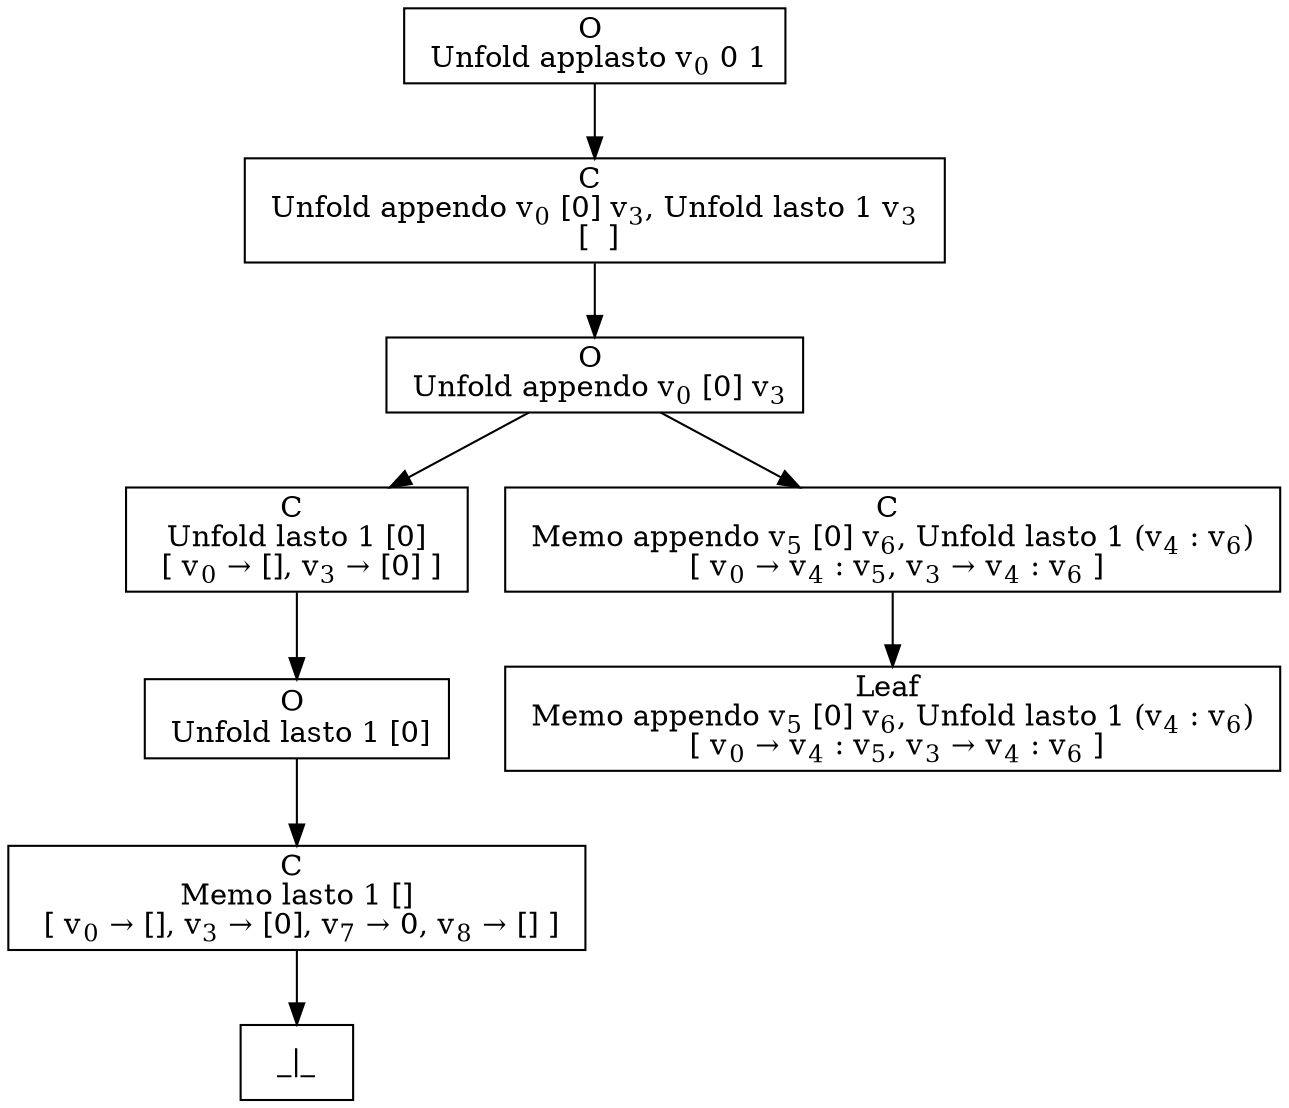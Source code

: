 digraph {
    graph [rankdir=TB
          ,bgcolor=transparent];
    node [shape=box
         ,fillcolor=white
         ,style=filled];
    0 [label=<O <BR/> Unfold applasto v<SUB>0</SUB> 0 1>];
    1 [label=<C <BR/> Unfold appendo v<SUB>0</SUB> [0] v<SUB>3</SUB>, Unfold lasto 1 v<SUB>3</SUB> <BR/>  [  ] >];
    2 [label=<O <BR/> Unfold appendo v<SUB>0</SUB> [0] v<SUB>3</SUB>>];
    3 [label=<C <BR/> Unfold lasto 1 [0] <BR/>  [ v<SUB>0</SUB> &rarr; [], v<SUB>3</SUB> &rarr; [0] ] >];
    4 [label=<C <BR/> Memo appendo v<SUB>5</SUB> [0] v<SUB>6</SUB>, Unfold lasto 1 (v<SUB>4</SUB> : v<SUB>6</SUB>) <BR/>  [ v<SUB>0</SUB> &rarr; v<SUB>4</SUB> : v<SUB>5</SUB>, v<SUB>3</SUB> &rarr; v<SUB>4</SUB> : v<SUB>6</SUB> ] >];
    5 [label=<O <BR/> Unfold lasto 1 [0]>];
    6 [label=<C <BR/> Memo lasto 1 [] <BR/>  [ v<SUB>0</SUB> &rarr; [], v<SUB>3</SUB> &rarr; [0], v<SUB>7</SUB> &rarr; 0, v<SUB>8</SUB> &rarr; [] ] >];
    7 [label=<_|_>];
    8 [label=<Leaf <BR/> Memo appendo v<SUB>5</SUB> [0] v<SUB>6</SUB>, Unfold lasto 1 (v<SUB>4</SUB> : v<SUB>6</SUB>) <BR/>  [ v<SUB>0</SUB> &rarr; v<SUB>4</SUB> : v<SUB>5</SUB>, v<SUB>3</SUB> &rarr; v<SUB>4</SUB> : v<SUB>6</SUB> ] >];
    0 -> 1 [label=""];
    1 -> 2 [label=""];
    2 -> 3 [label=""];
    2 -> 4 [label=""];
    3 -> 5 [label=""];
    4 -> 8 [label=""];
    5 -> 6 [label=""];
    6 -> 7 [label=""];
}